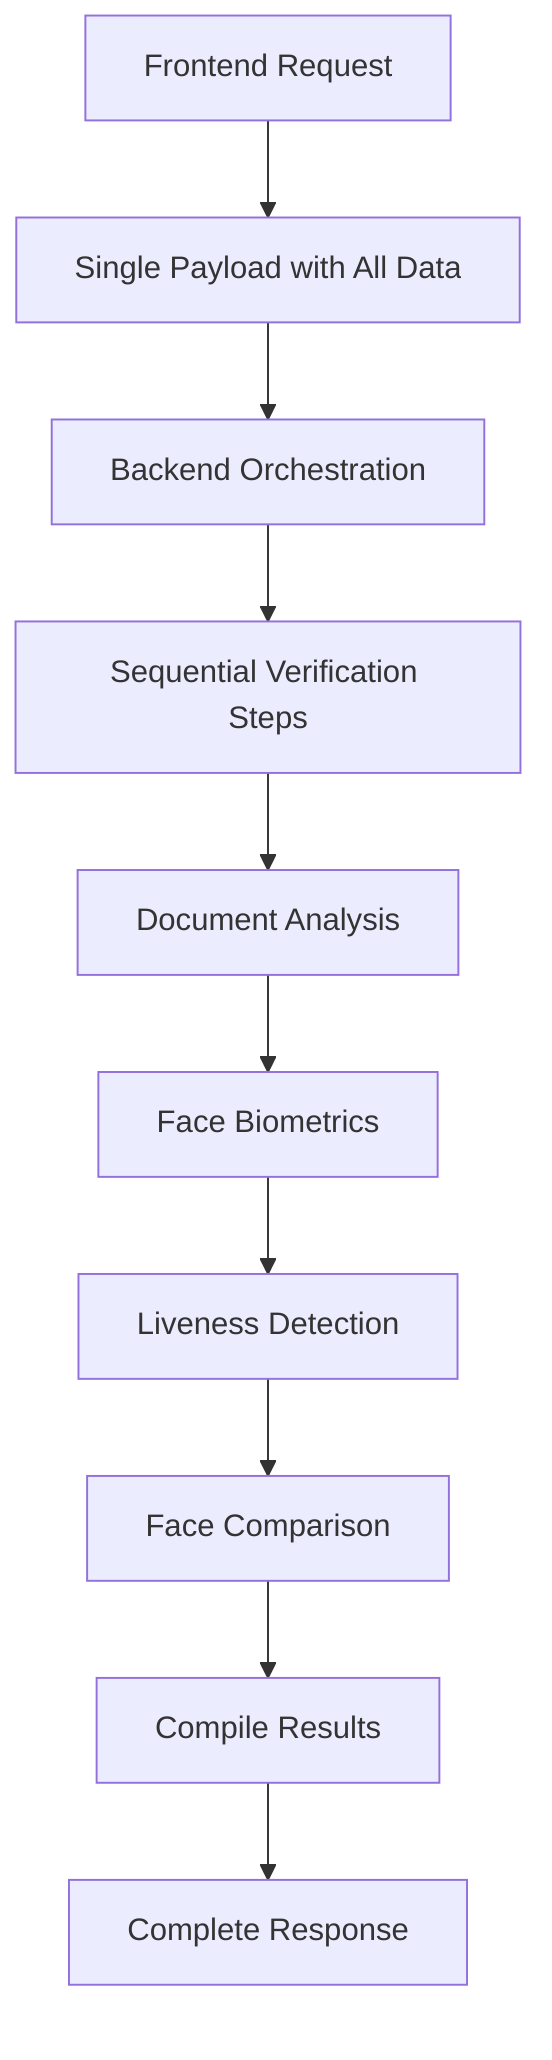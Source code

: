 graph TD
    A[Frontend Request] --> B[Single Payload with All Data]
    B --> C[Backend Orchestration]
    C --> D[Sequential Verification Steps]
    D --> E[Document Analysis]
    E --> F[Face Biometrics] 
    F --> G[Liveness Detection]
    G --> H[Face Comparison]
    H --> I[Compile Results]
    I --> J[Complete Response]